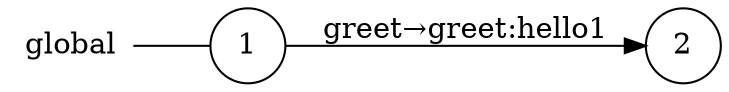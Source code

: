 digraph global {
	rankdir="LR";
	n_0 [label="global", shape="plaintext"];
	n_1 [id="1", shape=circle, label="1"];
	n_0 -> n_1 [arrowhead=none];
	n_2 [id="2", shape=circle, label="2"];

	n_1 -> n_2 [id="[$e|0]", label="greet→greet:hello1"];
}
